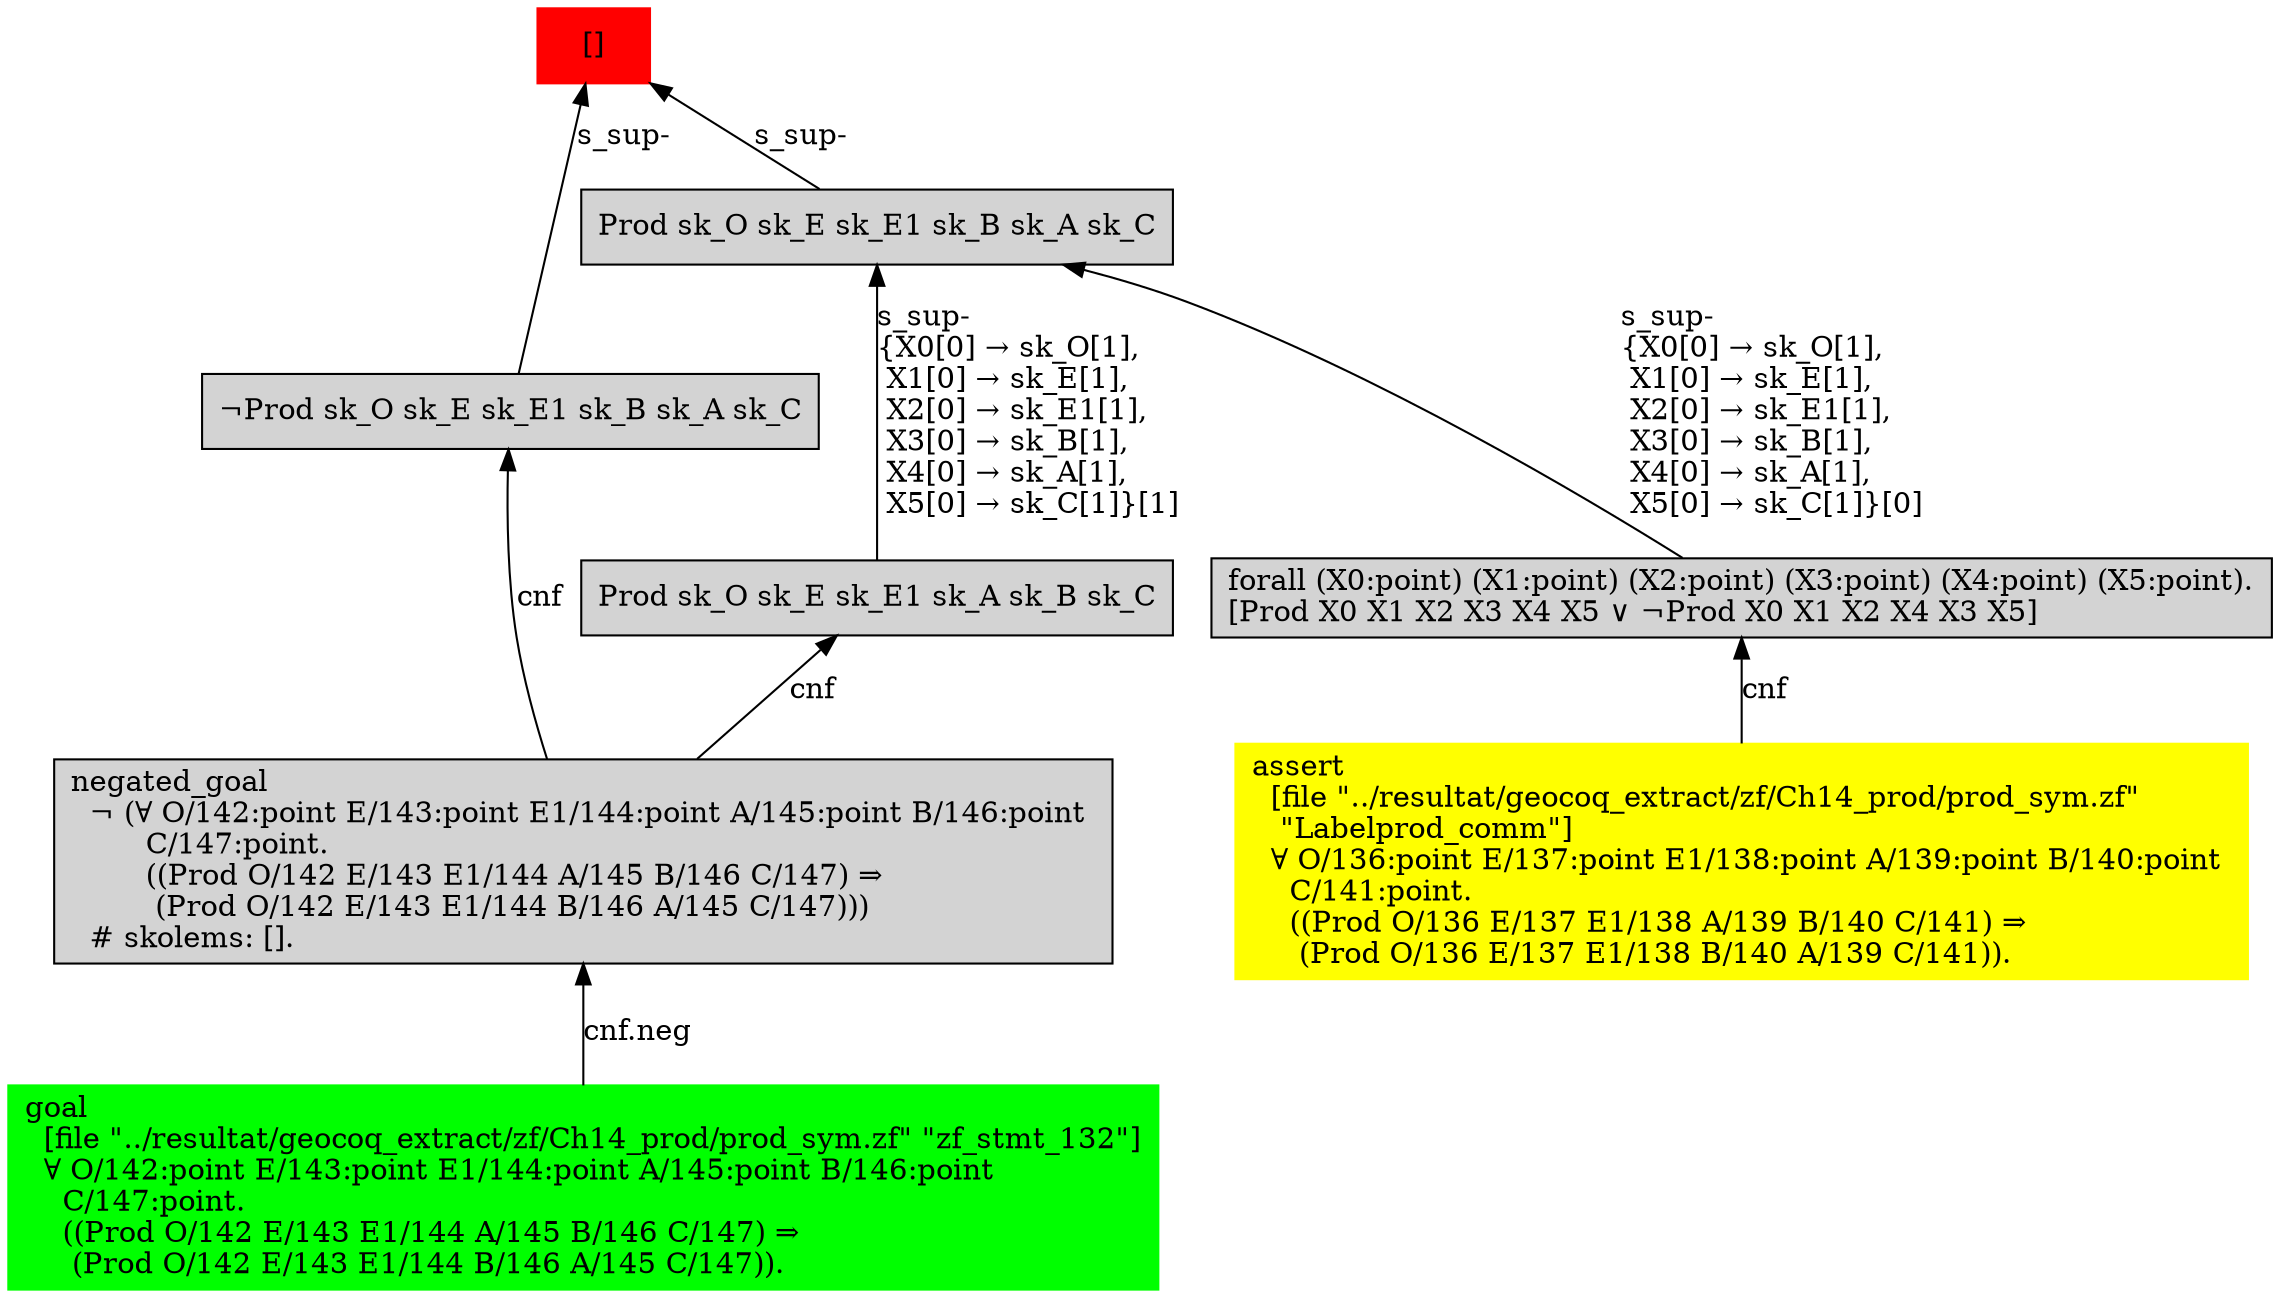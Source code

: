 digraph "unsat_graph" {
  vertex_0 [color=red, label="[]", shape=box, style=filled];
  vertex_0 -> vertex_1 [label="s_sup-\l", dir="back"];
  vertex_1 [shape=box, label="¬Prod sk_O sk_E sk_E1 sk_B sk_A sk_C\l", style=filled];
  vertex_1 -> vertex_2 [label="cnf", dir="back"];
  vertex_2 [shape=box, label="negated_goal\l  ¬ (∀ O/142:point E/143:point E1/144:point A/145:point B/146:point \l        C/147:point.\l        ((Prod O/142 E/143 E1/144 A/145 B/146 C/147) ⇒\l         (Prod O/142 E/143 E1/144 B/146 A/145 C/147)))\l  # skolems: [].\l", style=filled];
  vertex_2 -> vertex_3 [label="cnf.neg", dir="back"];
  vertex_3 [color=green, shape=box, label="goal\l  [file \"../resultat/geocoq_extract/zf/Ch14_prod/prod_sym.zf\" \"zf_stmt_132\"]\l  ∀ O/142:point E/143:point E1/144:point A/145:point B/146:point \l    C/147:point.\l    ((Prod O/142 E/143 E1/144 A/145 B/146 C/147) ⇒\l     (Prod O/142 E/143 E1/144 B/146 A/145 C/147)).\l", style=filled];
  vertex_0 -> vertex_4 [label="s_sup-\l", dir="back"];
  vertex_4 [shape=box, label="Prod sk_O sk_E sk_E1 sk_B sk_A sk_C\l", style=filled];
  vertex_4 -> vertex_5 [label="s_sup-\l\{X0[0] → sk_O[1], \l X1[0] → sk_E[1], \l X2[0] → sk_E1[1], \l X3[0] → sk_B[1], \l X4[0] → sk_A[1], \l X5[0] → sk_C[1]\}[0]\l", dir="back"];
  vertex_5 [shape=box, label="forall (X0:point) (X1:point) (X2:point) (X3:point) (X4:point) (X5:point).\l[Prod X0 X1 X2 X3 X4 X5 ∨ ¬Prod X0 X1 X2 X4 X3 X5]\l", style=filled];
  vertex_5 -> vertex_6 [label="cnf", dir="back"];
  vertex_6 [color=yellow, shape=box, label="assert\l  [file \"../resultat/geocoq_extract/zf/Ch14_prod/prod_sym.zf\" \l   \"Labelprod_comm\"]\l  ∀ O/136:point E/137:point E1/138:point A/139:point B/140:point \l    C/141:point.\l    ((Prod O/136 E/137 E1/138 A/139 B/140 C/141) ⇒\l     (Prod O/136 E/137 E1/138 B/140 A/139 C/141)).\l", style=filled];
  vertex_4 -> vertex_7 [label="s_sup-\l\{X0[0] → sk_O[1], \l X1[0] → sk_E[1], \l X2[0] → sk_E1[1], \l X3[0] → sk_B[1], \l X4[0] → sk_A[1], \l X5[0] → sk_C[1]\}[1]\l", dir="back"];
  vertex_7 [shape=box, label="Prod sk_O sk_E sk_E1 sk_A sk_B sk_C\l", style=filled];
  vertex_7 -> vertex_2 [label="cnf", dir="back"];
  }


